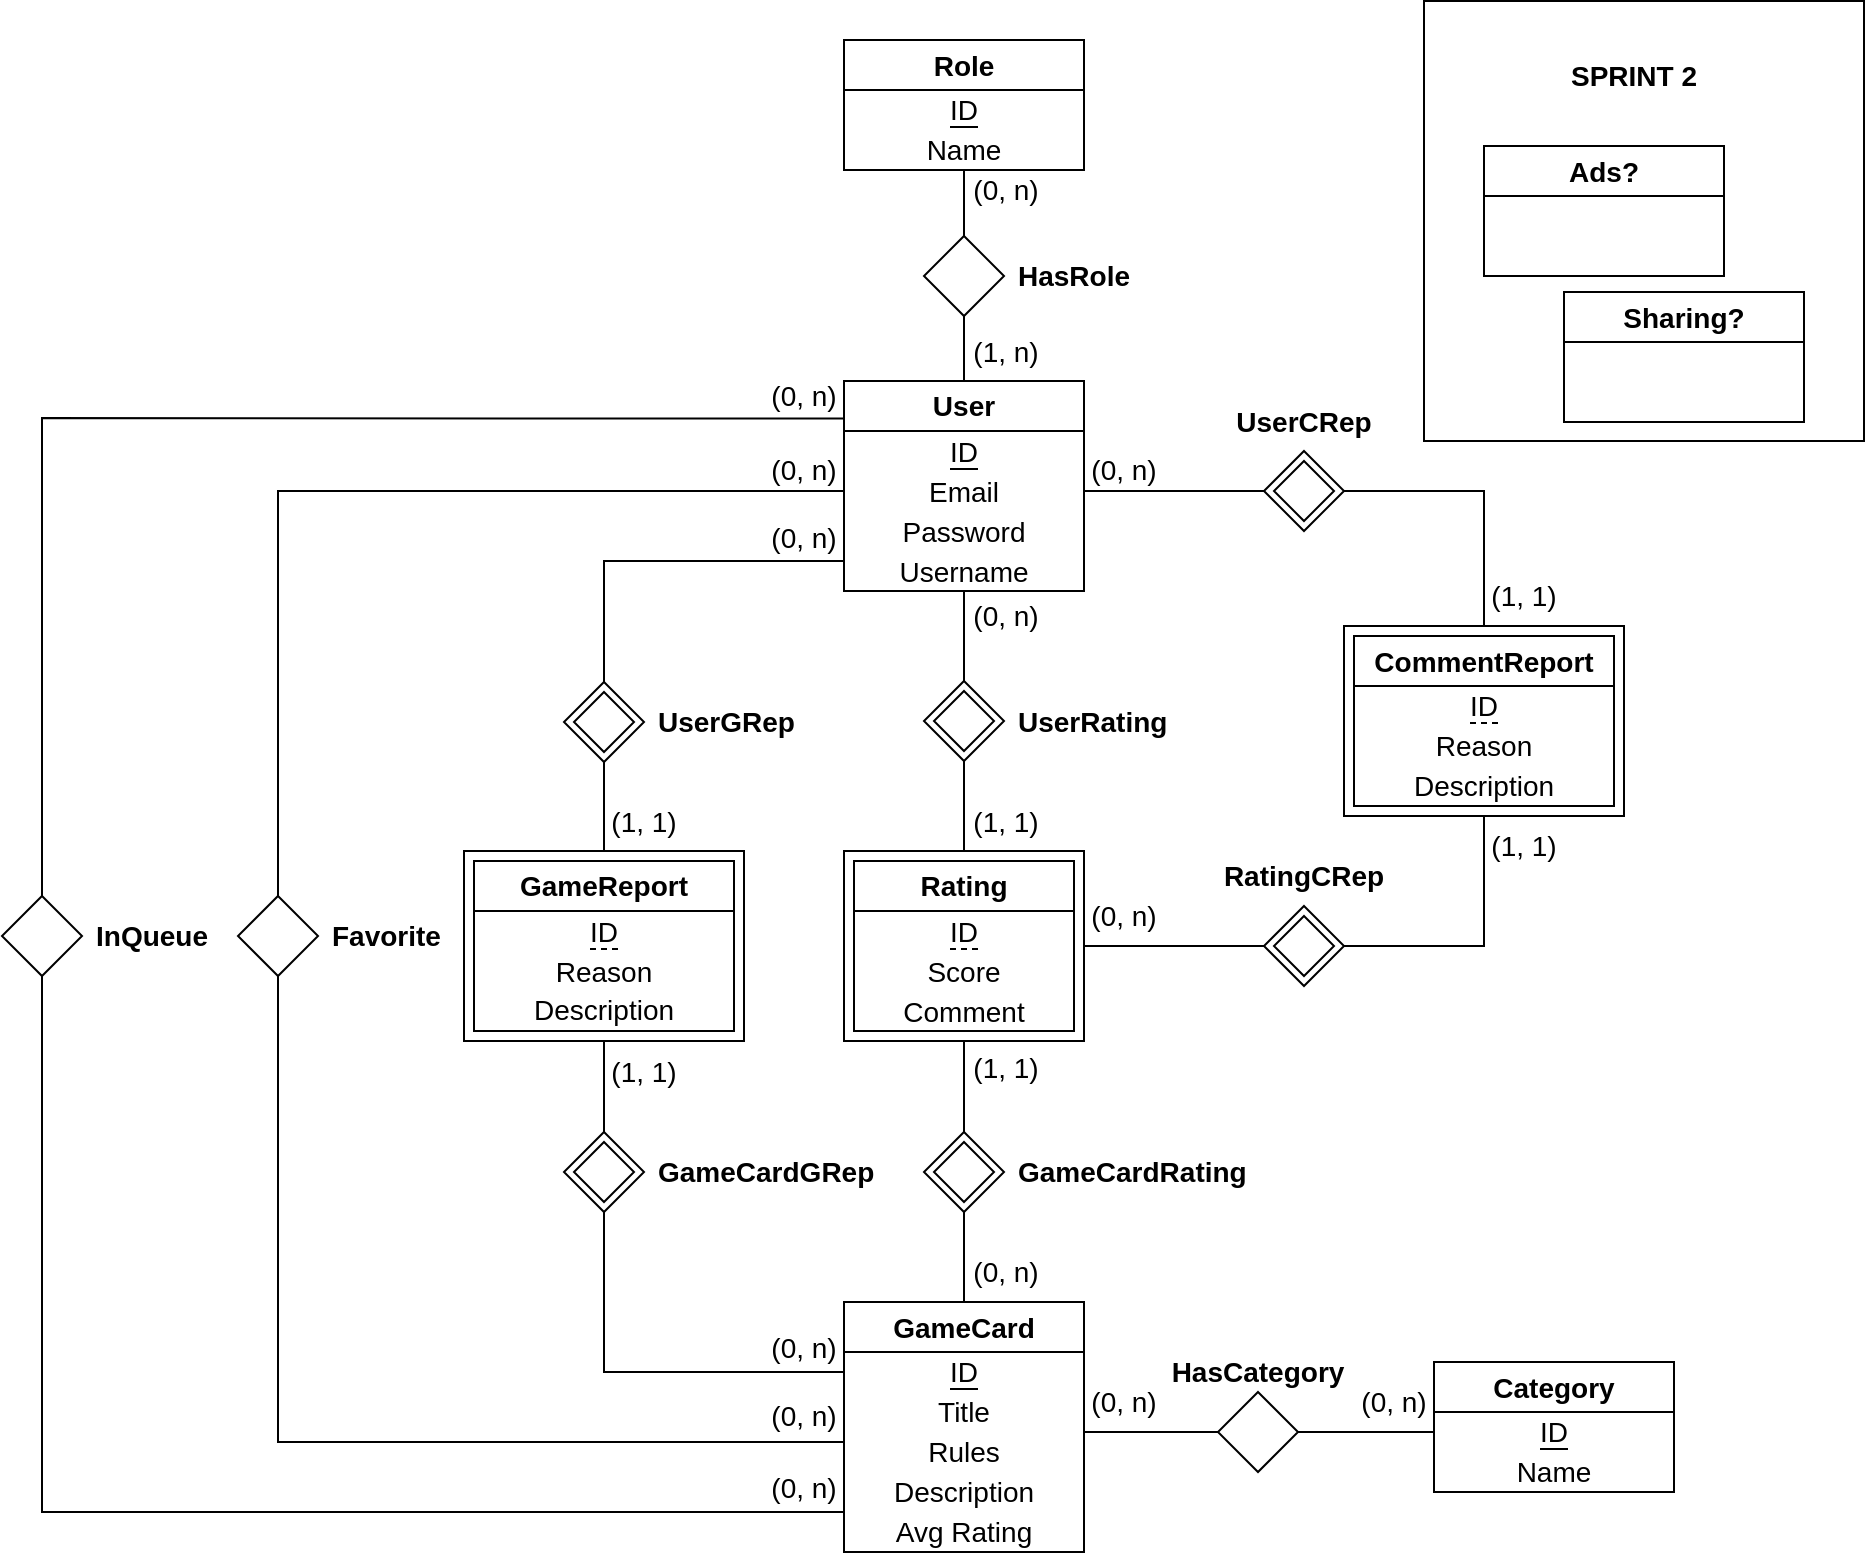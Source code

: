 <mxfile scale="4" border="5">
    <diagram id="swmCsaaPqfmFrRvEQ-Fj" name="Page-1">
        <mxGraphModel dx="1385" dy="2113" grid="1" gridSize="10" guides="1" tooltips="1" connect="1" arrows="1" fold="1" page="1" pageScale="1" pageWidth="1654" pageHeight="1169" background="#ffffff" math="0" shadow="0">
            <root>
                <mxCell id="0"/>
                <mxCell id="1" parent="0"/>
                <mxCell id="280" value="" style="whiteSpace=wrap;html=1;aspect=fixed;" vertex="1" parent="1">
                    <mxGeometry x="880" y="60.5" width="220" height="220" as="geometry"/>
                </mxCell>
                <mxCell id="2" value="" style="rounded=0;whiteSpace=wrap;html=1;fontSize=14;strokeColor=default;strokeWidth=1;" parent="1" vertex="1">
                    <mxGeometry x="590" y="250.5" width="120" height="105" as="geometry"/>
                </mxCell>
                <mxCell id="3" value="&lt;span style=&quot;font-size: 14px;&quot;&gt;&lt;b&gt;User&lt;/b&gt;&lt;/span&gt;" style="text;strokeColor=none;align=center;fillColor=none;html=1;verticalAlign=middle;whiteSpace=wrap;rounded=0;strokeWidth=1;" parent="1" vertex="1">
                    <mxGeometry x="590" y="250.5" width="120" height="25" as="geometry"/>
                </mxCell>
                <mxCell id="4" style="edgeStyle=none;html=1;exitX=0;exitY=0;exitDx=0;exitDy=0;entryX=1;entryY=0;entryDx=0;entryDy=0;endArrow=none;endFill=0;" parent="1" edge="1">
                    <mxGeometry relative="1" as="geometry">
                        <mxPoint x="590" y="275.5" as="sourcePoint"/>
                        <mxPoint x="710" y="275.5" as="targetPoint"/>
                    </mxGeometry>
                </mxCell>
                <mxCell id="5" value="&lt;font style=&quot;font-size: 14px;&quot;&gt;Email&lt;/font&gt;" style="text;strokeColor=none;align=center;fillColor=none;html=1;verticalAlign=middle;whiteSpace=wrap;rounded=0;strokeWidth=1;fontStyle=0" parent="1" vertex="1">
                    <mxGeometry x="590" y="295.5" width="120" height="20" as="geometry"/>
                </mxCell>
                <mxCell id="6" value="&lt;font style=&quot;font-size: 14px;&quot;&gt;Password&lt;/font&gt;" style="text;strokeColor=none;align=center;fillColor=none;html=1;verticalAlign=middle;whiteSpace=wrap;rounded=0;strokeWidth=1;fontStyle=0" parent="1" vertex="1">
                    <mxGeometry x="590" y="315.5" width="120" height="20" as="geometry"/>
                </mxCell>
                <mxCell id="82" style="edgeStyle=none;html=1;exitX=0.5;exitY=1;exitDx=0;exitDy=0;entryX=0.5;entryY=0;entryDx=0;entryDy=0;endArrow=none;endFill=0;" parent="1" source="7" target="133" edge="1">
                    <mxGeometry relative="1" as="geometry">
                        <mxPoint x="650" y="400.5" as="targetPoint"/>
                    </mxGeometry>
                </mxCell>
                <mxCell id="7" value="&lt;font style=&quot;font-size: 14px;&quot;&gt;Username&lt;br&gt;&lt;/font&gt;" style="text;strokeColor=none;align=center;fillColor=none;html=1;verticalAlign=middle;whiteSpace=wrap;rounded=0;strokeWidth=1;fontStyle=0" parent="1" vertex="1">
                    <mxGeometry x="590" y="335.5" width="120" height="20" as="geometry"/>
                </mxCell>
                <mxCell id="8" value="&lt;span style=&quot;border-bottom: 1px solid black&quot;&gt;&lt;font style=&quot;font-size: 14px;&quot;&gt;ID&lt;/font&gt;&lt;/span&gt;" style="text;strokeColor=none;align=center;fillColor=none;html=1;verticalAlign=middle;whiteSpace=wrap;rounded=0;strokeWidth=1;labelPosition=center;verticalLabelPosition=middle;" parent="1" vertex="1">
                    <mxGeometry x="590" y="275.5" width="120" height="20" as="geometry"/>
                </mxCell>
                <mxCell id="112" style="edgeStyle=none;html=1;exitX=0;exitY=0.5;exitDx=0;exitDy=0;entryX=1;entryY=0.5;entryDx=0;entryDy=0;endArrow=none;endFill=0;" edge="1" parent="1" source="185" target="5">
                    <mxGeometry relative="1" as="geometry">
                        <mxPoint x="775" y="315.5" as="sourcePoint"/>
                    </mxGeometry>
                </mxCell>
                <mxCell id="41" value="" style="rounded=0;whiteSpace=wrap;html=1;fontSize=14;strokeColor=default;strokeWidth=1;" parent="1" vertex="1">
                    <mxGeometry x="590" y="711" width="120" height="125" as="geometry"/>
                </mxCell>
                <mxCell id="42" value="&lt;b&gt;&lt;font style=&quot;font-size: 14px;&quot;&gt;GameCard&lt;/font&gt;&lt;/b&gt;" style="text;strokeColor=none;align=center;fillColor=none;html=1;verticalAlign=middle;whiteSpace=wrap;rounded=0;strokeWidth=1;" parent="1" vertex="1">
                    <mxGeometry x="590" y="711" width="120" height="25" as="geometry"/>
                </mxCell>
                <mxCell id="43" style="edgeStyle=none;html=1;exitX=0;exitY=0;exitDx=0;exitDy=0;entryX=1;entryY=0;entryDx=0;entryDy=0;endArrow=none;endFill=0;" parent="1" edge="1">
                    <mxGeometry relative="1" as="geometry">
                        <mxPoint x="590" y="736" as="sourcePoint"/>
                        <mxPoint x="710" y="736" as="targetPoint"/>
                    </mxGeometry>
                </mxCell>
                <mxCell id="44" value="&lt;font style=&quot;font-size: 14px;&quot;&gt;Title&lt;/font&gt;" style="text;strokeColor=none;align=center;fillColor=none;html=1;verticalAlign=middle;whiteSpace=wrap;rounded=0;strokeWidth=1;fontStyle=0" parent="1" vertex="1">
                    <mxGeometry x="590" y="756" width="120" height="20" as="geometry"/>
                </mxCell>
                <mxCell id="45" value="&lt;font style=&quot;font-size: 14px;&quot;&gt;Rules&lt;/font&gt;" style="text;strokeColor=none;align=center;fillColor=none;html=1;verticalAlign=middle;whiteSpace=wrap;rounded=0;strokeWidth=1;fontStyle=0" parent="1" vertex="1">
                    <mxGeometry x="590" y="776" width="120" height="20" as="geometry"/>
                </mxCell>
                <mxCell id="46" value="&lt;font style=&quot;font-size: 14px;&quot;&gt;Description&lt;/font&gt;" style="text;strokeColor=none;align=center;fillColor=none;html=1;verticalAlign=middle;whiteSpace=wrap;rounded=0;strokeWidth=1;fontStyle=0" parent="1" vertex="1">
                    <mxGeometry x="590" y="796" width="120" height="20" as="geometry"/>
                </mxCell>
                <mxCell id="47" value="&lt;font style=&quot;font-size: 14px;&quot;&gt;Avg Rating&lt;/font&gt;" style="text;strokeColor=none;align=center;fillColor=none;html=1;verticalAlign=middle;whiteSpace=wrap;rounded=0;strokeWidth=1;fontStyle=0" parent="1" vertex="1">
                    <mxGeometry x="590" y="816" width="120" height="20" as="geometry"/>
                </mxCell>
                <mxCell id="48" value="&lt;span style=&quot;border-bottom: 1px solid black&quot;&gt;&lt;font style=&quot;font-size: 14px;&quot;&gt;ID&lt;/font&gt;&lt;/span&gt;" style="text;strokeColor=none;align=center;fillColor=none;html=1;verticalAlign=middle;whiteSpace=wrap;rounded=0;strokeWidth=1;labelPosition=center;verticalLabelPosition=middle;" parent="1" vertex="1">
                    <mxGeometry x="590" y="736" width="120" height="20" as="geometry"/>
                </mxCell>
                <mxCell id="83" style="edgeStyle=none;html=1;exitX=0.5;exitY=1;exitDx=0;exitDy=0;endArrow=none;endFill=0;entryX=0.5;entryY=0;entryDx=0;entryDy=0;" parent="1" source="133" target="161" edge="1">
                    <mxGeometry relative="1" as="geometry">
                        <mxPoint x="650" y="440.5" as="sourcePoint"/>
                        <mxPoint x="650.0" y="485.5" as="targetPoint"/>
                    </mxGeometry>
                </mxCell>
                <mxCell id="77" value="&lt;b&gt;UserRating&lt;/b&gt;" style="text;strokeColor=none;align=left;fillColor=none;html=1;verticalAlign=middle;whiteSpace=wrap;rounded=0;fontSize=14;" parent="1" vertex="1">
                    <mxGeometry x="675" y="410.5" width="60" height="20" as="geometry"/>
                </mxCell>
                <mxCell id="84" value="(0, n)" style="text;strokeColor=none;align=center;fillColor=none;html=1;verticalAlign=middle;whiteSpace=wrap;rounded=0;fontSize=14;" parent="1" vertex="1">
                    <mxGeometry x="650.5" y="681" width="40" height="30" as="geometry"/>
                </mxCell>
                <mxCell id="85" value="(0, n)" style="text;strokeColor=none;align=center;fillColor=none;html=1;verticalAlign=middle;whiteSpace=wrap;rounded=0;fontSize=14;" parent="1" vertex="1">
                    <mxGeometry x="650.5" y="355.5" width="40" height="25" as="geometry"/>
                </mxCell>
                <mxCell id="101" value="" style="rounded=0;whiteSpace=wrap;html=1;fontSize=14;strokeColor=default;strokeWidth=1;" vertex="1" parent="1">
                    <mxGeometry x="885" y="741" width="120" height="65" as="geometry"/>
                </mxCell>
                <mxCell id="102" value="&lt;b&gt;&lt;font style=&quot;font-size: 14px;&quot;&gt;Category&lt;/font&gt;&lt;/b&gt;" style="text;strokeColor=none;align=center;fillColor=none;html=1;verticalAlign=middle;whiteSpace=wrap;rounded=0;strokeWidth=1;" vertex="1" parent="1">
                    <mxGeometry x="885" y="741" width="120" height="25" as="geometry"/>
                </mxCell>
                <mxCell id="103" style="edgeStyle=none;html=1;exitX=0;exitY=0;exitDx=0;exitDy=0;entryX=1;entryY=0;entryDx=0;entryDy=0;endArrow=none;endFill=0;" edge="1" parent="1">
                    <mxGeometry relative="1" as="geometry">
                        <mxPoint x="885" y="766" as="sourcePoint"/>
                        <mxPoint x="1005.0" y="766" as="targetPoint"/>
                    </mxGeometry>
                </mxCell>
                <mxCell id="104" value="&lt;font style=&quot;font-size: 14px;&quot;&gt;Name&lt;/font&gt;" style="text;strokeColor=none;align=center;fillColor=none;html=1;verticalAlign=middle;whiteSpace=wrap;rounded=0;strokeWidth=1;fontStyle=0" vertex="1" parent="1">
                    <mxGeometry x="885" y="786" width="120" height="20" as="geometry"/>
                </mxCell>
                <mxCell id="105" value="&lt;span style=&quot;border-bottom: 1px solid black&quot;&gt;&lt;font style=&quot;font-size: 14px;&quot;&gt;ID&lt;/font&gt;&lt;/span&gt;" style="text;strokeColor=none;align=center;fillColor=none;html=1;verticalAlign=middle;whiteSpace=wrap;rounded=0;strokeWidth=1;labelPosition=center;verticalLabelPosition=middle;" vertex="1" parent="1">
                    <mxGeometry x="885" y="766" width="120" height="20" as="geometry"/>
                </mxCell>
                <mxCell id="111" value="(0, n)" style="text;strokeColor=none;align=center;fillColor=none;html=1;verticalAlign=middle;whiteSpace=wrap;rounded=0;fontSize=14;" vertex="1" parent="1">
                    <mxGeometry x="710" y="280" width="40" height="30" as="geometry"/>
                </mxCell>
                <mxCell id="132" value="(1, 1)" style="text;strokeColor=none;align=center;fillColor=none;html=1;verticalAlign=middle;whiteSpace=wrap;rounded=0;fontSize=14;" vertex="1" parent="1">
                    <mxGeometry x="650.5" y="455.5" width="40" height="30" as="geometry"/>
                </mxCell>
                <mxCell id="133" value="" style="rhombus;whiteSpace=wrap;html=1;fontSize=14;strokeColor=default;" vertex="1" parent="1">
                    <mxGeometry x="630.0" y="400.5" width="40" height="40" as="geometry"/>
                </mxCell>
                <mxCell id="135" value="" style="rhombus;whiteSpace=wrap;html=1;fontSize=14;strokeColor=default;" vertex="1" parent="1">
                    <mxGeometry x="635" y="405.5" width="30" height="30" as="geometry"/>
                </mxCell>
                <mxCell id="136" style="edgeStyle=none;html=1;exitX=0.5;exitY=1;exitDx=0;exitDy=0;entryX=0.5;entryY=0;entryDx=0;entryDy=0;endArrow=none;endFill=0;" edge="1" parent="1" target="141" source="161">
                    <mxGeometry relative="1" as="geometry">
                        <mxPoint x="650.0" y="581" as="sourcePoint"/>
                        <mxPoint x="650" y="626" as="targetPoint"/>
                    </mxGeometry>
                </mxCell>
                <mxCell id="137" style="edgeStyle=none;html=1;exitX=0.5;exitY=1;exitDx=0;exitDy=0;endArrow=none;endFill=0;entryX=0.5;entryY=0;entryDx=0;entryDy=0;" edge="1" parent="1" source="141" target="42">
                    <mxGeometry relative="1" as="geometry">
                        <mxPoint x="650" y="666" as="sourcePoint"/>
                        <mxPoint x="650" y="711" as="targetPoint"/>
                    </mxGeometry>
                </mxCell>
                <mxCell id="138" value="&lt;b&gt;GameCardRating&lt;/b&gt;" style="text;strokeColor=none;align=left;fillColor=none;html=1;verticalAlign=middle;whiteSpace=wrap;rounded=0;fontSize=14;" vertex="1" parent="1">
                    <mxGeometry x="675" y="636" width="60" height="20" as="geometry"/>
                </mxCell>
                <mxCell id="139" value="(1, 1)" style="text;strokeColor=none;align=center;fillColor=none;html=1;verticalAlign=middle;whiteSpace=wrap;rounded=0;fontSize=14;" vertex="1" parent="1">
                    <mxGeometry x="650.5" y="581" width="40" height="25" as="geometry"/>
                </mxCell>
                <mxCell id="141" value="" style="rhombus;whiteSpace=wrap;html=1;fontSize=14;strokeColor=default;" vertex="1" parent="1">
                    <mxGeometry x="630.0" y="626" width="40" height="40" as="geometry"/>
                </mxCell>
                <mxCell id="142" value="" style="rhombus;whiteSpace=wrap;html=1;fontSize=14;strokeColor=default;" vertex="1" parent="1">
                    <mxGeometry x="635" y="631" width="30" height="30" as="geometry"/>
                </mxCell>
                <mxCell id="143" style="edgeStyle=none;html=1;exitX=0.5;exitY=1;exitDx=0;exitDy=0;entryX=0.5;entryY=0;entryDx=0;entryDy=0;endArrow=none;endFill=0;" edge="1" parent="1" target="144" source="152">
                    <mxGeometry relative="1" as="geometry">
                        <mxPoint x="650" y="143" as="sourcePoint"/>
                        <mxPoint x="650.0" y="163" as="targetPoint"/>
                    </mxGeometry>
                </mxCell>
                <mxCell id="144" value="" style="rhombus;whiteSpace=wrap;html=1;fontSize=14;strokeColor=default;" vertex="1" parent="1">
                    <mxGeometry x="630.0" y="178" width="40" height="40" as="geometry"/>
                </mxCell>
                <mxCell id="145" value="&lt;b&gt;HasRole&lt;/b&gt;" style="text;strokeColor=none;align=left;fillColor=none;html=1;verticalAlign=middle;whiteSpace=wrap;rounded=0;fontSize=14;" vertex="1" parent="1">
                    <mxGeometry x="675" y="188" width="60" height="20" as="geometry"/>
                </mxCell>
                <mxCell id="146" style="edgeStyle=none;html=1;exitX=0.5;exitY=1;exitDx=0;exitDy=0;entryX=0.5;entryY=0;entryDx=0;entryDy=0;endArrow=none;endFill=0;" edge="1" parent="1" source="144" target="3">
                    <mxGeometry relative="1" as="geometry">
                        <mxPoint x="650.5" y="238" as="sourcePoint"/>
                        <mxPoint x="650" y="248" as="targetPoint"/>
                    </mxGeometry>
                </mxCell>
                <mxCell id="147" value="(0, n)" style="text;strokeColor=none;align=center;fillColor=none;html=1;verticalAlign=middle;whiteSpace=wrap;rounded=0;fontSize=14;" vertex="1" parent="1">
                    <mxGeometry x="651" y="145" width="40" height="20" as="geometry"/>
                </mxCell>
                <mxCell id="148" value="(1, n)" style="text;strokeColor=none;align=center;fillColor=none;html=1;verticalAlign=middle;whiteSpace=wrap;rounded=0;fontSize=14;" vertex="1" parent="1">
                    <mxGeometry x="651" y="226" width="40" height="20" as="geometry"/>
                </mxCell>
                <mxCell id="149" value="" style="rounded=0;whiteSpace=wrap;html=1;fontSize=14;strokeColor=default;strokeWidth=1;" vertex="1" parent="1">
                    <mxGeometry x="590" y="80" width="120" height="65" as="geometry"/>
                </mxCell>
                <mxCell id="150" value="&lt;b&gt;&lt;font style=&quot;font-size: 14px;&quot;&gt;Role&lt;/font&gt;&lt;/b&gt;" style="text;strokeColor=none;align=center;fillColor=none;html=1;verticalAlign=middle;whiteSpace=wrap;rounded=0;strokeWidth=1;" vertex="1" parent="1">
                    <mxGeometry x="590" y="80" width="120" height="25" as="geometry"/>
                </mxCell>
                <mxCell id="151" style="edgeStyle=none;html=1;exitX=0;exitY=0;exitDx=0;exitDy=0;entryX=1;entryY=0;entryDx=0;entryDy=0;endArrow=none;endFill=0;" edge="1" parent="1">
                    <mxGeometry relative="1" as="geometry">
                        <mxPoint x="590" y="105" as="sourcePoint"/>
                        <mxPoint x="710.0" y="105" as="targetPoint"/>
                    </mxGeometry>
                </mxCell>
                <mxCell id="152" value="&lt;font style=&quot;font-size: 14px;&quot;&gt;Name&lt;/font&gt;" style="text;strokeColor=none;align=center;fillColor=none;html=1;verticalAlign=middle;whiteSpace=wrap;rounded=0;strokeWidth=1;fontStyle=0" vertex="1" parent="1">
                    <mxGeometry x="590" y="125" width="120" height="20" as="geometry"/>
                </mxCell>
                <mxCell id="153" value="&lt;span style=&quot;border-bottom: 1px solid black&quot;&gt;&lt;font style=&quot;font-size: 14px;&quot;&gt;ID&lt;/font&gt;&lt;/span&gt;" style="text;strokeColor=none;align=center;fillColor=none;html=1;verticalAlign=middle;whiteSpace=wrap;rounded=0;strokeWidth=1;labelPosition=center;verticalLabelPosition=middle;" vertex="1" parent="1">
                    <mxGeometry x="590" y="105" width="120" height="20" as="geometry"/>
                </mxCell>
                <mxCell id="154" value="" style="rounded=0;whiteSpace=wrap;html=1;fontSize=14;strokeColor=default;strokeWidth=1;" vertex="1" parent="1">
                    <mxGeometry x="840" y="373" width="140" height="95" as="geometry"/>
                </mxCell>
                <mxCell id="155" value="" style="rounded=0;whiteSpace=wrap;html=1;fontSize=14;strokeColor=default;strokeWidth=1;" vertex="1" parent="1">
                    <mxGeometry x="845" y="378" width="130" height="85" as="geometry"/>
                </mxCell>
                <mxCell id="156" value="&lt;b&gt;&lt;font style=&quot;font-size: 14px;&quot;&gt;CommentReport&lt;/font&gt;&lt;/b&gt;" style="text;strokeColor=none;align=center;fillColor=none;html=1;verticalAlign=middle;whiteSpace=wrap;rounded=0;strokeWidth=1;" vertex="1" parent="1">
                    <mxGeometry x="845" y="378" width="130" height="25" as="geometry"/>
                </mxCell>
                <mxCell id="157" value="&lt;span style=&quot;border-color: var(--border-color); font-size: 14px;&quot;&gt;Reason&lt;/span&gt;" style="text;strokeColor=none;align=center;fillColor=none;html=1;verticalAlign=middle;whiteSpace=wrap;rounded=0;strokeWidth=1;" vertex="1" parent="1">
                    <mxGeometry x="845" y="423" width="130" height="20" as="geometry"/>
                </mxCell>
                <mxCell id="159" style="edgeStyle=none;html=1;exitX=0;exitY=0;exitDx=0;exitDy=0;entryX=1;entryY=1;entryDx=0;entryDy=0;endArrow=none;endFill=0;" edge="1" parent="1" target="156">
                    <mxGeometry relative="1" as="geometry">
                        <mxPoint x="845" y="403" as="sourcePoint"/>
                        <mxPoint x="955" y="403" as="targetPoint"/>
                    </mxGeometry>
                </mxCell>
                <mxCell id="160" value="&lt;span style=&quot;border-bottom: 1px dashed black&quot;&gt;&lt;font style=&quot;font-size: 14px;&quot;&gt;ID&lt;/font&gt;&lt;/span&gt;" style="text;strokeColor=none;align=center;fillColor=none;html=1;verticalAlign=middle;whiteSpace=wrap;rounded=0;strokeWidth=1;" vertex="1" parent="1">
                    <mxGeometry x="845" y="403" width="130" height="20" as="geometry"/>
                </mxCell>
                <mxCell id="161" value="" style="rounded=0;whiteSpace=wrap;html=1;fontSize=14;strokeColor=default;strokeWidth=1;" vertex="1" parent="1">
                    <mxGeometry x="590" y="485.5" width="120" height="95" as="geometry"/>
                </mxCell>
                <mxCell id="162" value="" style="rounded=0;whiteSpace=wrap;html=1;fontSize=14;strokeColor=default;strokeWidth=1;" vertex="1" parent="1">
                    <mxGeometry x="595" y="490.5" width="110" height="85" as="geometry"/>
                </mxCell>
                <mxCell id="163" value="&lt;b&gt;&lt;font style=&quot;font-size: 14px;&quot;&gt;Rating&lt;/font&gt;&lt;/b&gt;" style="text;strokeColor=none;align=center;fillColor=none;html=1;verticalAlign=middle;whiteSpace=wrap;rounded=0;strokeWidth=1;" vertex="1" parent="1">
                    <mxGeometry x="595" y="490.5" width="110" height="25" as="geometry"/>
                </mxCell>
                <mxCell id="164" value="&lt;span style=&quot;border-color: var(--border-color); font-size: 14px;&quot;&gt;Score&lt;/span&gt;" style="text;strokeColor=none;align=center;fillColor=none;html=1;verticalAlign=middle;whiteSpace=wrap;rounded=0;strokeWidth=1;" vertex="1" parent="1">
                    <mxGeometry x="595" y="535.5" width="110" height="20" as="geometry"/>
                </mxCell>
                <mxCell id="165" value="&lt;span style=&quot;border-color: var(--border-color); font-size: 14px;&quot;&gt;Comment&lt;/span&gt;" style="text;strokeColor=none;align=center;fillColor=none;html=1;verticalAlign=middle;whiteSpace=wrap;rounded=0;strokeWidth=1;" vertex="1" parent="1">
                    <mxGeometry x="595" y="555.5" width="110" height="20" as="geometry"/>
                </mxCell>
                <mxCell id="166" style="edgeStyle=none;html=1;exitX=0;exitY=0;exitDx=0;exitDy=0;entryX=1;entryY=0;entryDx=0;entryDy=0;endArrow=none;endFill=0;" edge="1" parent="1">
                    <mxGeometry relative="1" as="geometry">
                        <mxPoint x="595" y="515.5" as="sourcePoint"/>
                        <mxPoint x="705" y="515.5" as="targetPoint"/>
                    </mxGeometry>
                </mxCell>
                <mxCell id="167" value="&lt;span style=&quot;border-bottom: 1px dashed black&quot;&gt;&lt;font style=&quot;font-size: 14px;&quot;&gt;ID&lt;/font&gt;&lt;/span&gt;" style="text;strokeColor=none;align=center;fillColor=none;html=1;verticalAlign=middle;whiteSpace=wrap;rounded=0;strokeWidth=1;" vertex="1" parent="1">
                    <mxGeometry x="595" y="515.5" width="110" height="20" as="geometry"/>
                </mxCell>
                <mxCell id="168" value="&lt;span style=&quot;font-size: 14px;&quot;&gt;Description&lt;/span&gt;" style="text;strokeColor=none;align=center;fillColor=none;html=1;verticalAlign=middle;whiteSpace=wrap;rounded=0;strokeWidth=1;" vertex="1" parent="1">
                    <mxGeometry x="845" y="442.5" width="130" height="20" as="geometry"/>
                </mxCell>
                <mxCell id="169" value="" style="rounded=0;whiteSpace=wrap;html=1;fontSize=14;strokeColor=default;strokeWidth=1;" vertex="1" parent="1">
                    <mxGeometry x="400" y="485.5" width="140" height="95" as="geometry"/>
                </mxCell>
                <mxCell id="170" value="" style="rounded=0;whiteSpace=wrap;html=1;fontSize=14;strokeColor=default;strokeWidth=1;" vertex="1" parent="1">
                    <mxGeometry x="405" y="490.5" width="130" height="85" as="geometry"/>
                </mxCell>
                <mxCell id="171" value="&lt;b&gt;&lt;font style=&quot;font-size: 14px;&quot;&gt;GameReport&lt;/font&gt;&lt;/b&gt;" style="text;strokeColor=none;align=center;fillColor=none;html=1;verticalAlign=middle;whiteSpace=wrap;rounded=0;strokeWidth=1;" vertex="1" parent="1">
                    <mxGeometry x="405" y="490.5" width="130" height="25" as="geometry"/>
                </mxCell>
                <mxCell id="172" value="&lt;span style=&quot;border-color: var(--border-color); font-size: 14px;&quot;&gt;Reason&lt;/span&gt;" style="text;strokeColor=none;align=center;fillColor=none;html=1;verticalAlign=middle;whiteSpace=wrap;rounded=0;strokeWidth=1;" vertex="1" parent="1">
                    <mxGeometry x="405" y="535.5" width="130" height="20" as="geometry"/>
                </mxCell>
                <mxCell id="173" style="edgeStyle=none;html=1;exitX=0;exitY=0;exitDx=0;exitDy=0;entryX=1;entryY=1;entryDx=0;entryDy=0;endArrow=none;endFill=0;" edge="1" parent="1" target="171">
                    <mxGeometry relative="1" as="geometry">
                        <mxPoint x="405" y="515.5" as="sourcePoint"/>
                        <mxPoint x="515" y="515.5" as="targetPoint"/>
                    </mxGeometry>
                </mxCell>
                <mxCell id="174" value="&lt;span style=&quot;border-bottom: 1px dashed black&quot;&gt;&lt;font style=&quot;font-size: 14px;&quot;&gt;ID&lt;/font&gt;&lt;/span&gt;" style="text;strokeColor=none;align=center;fillColor=none;html=1;verticalAlign=middle;whiteSpace=wrap;rounded=0;strokeWidth=1;" vertex="1" parent="1">
                    <mxGeometry x="405" y="515.5" width="130" height="20" as="geometry"/>
                </mxCell>
                <mxCell id="175" value="&lt;span style=&quot;font-size: 14px;&quot;&gt;Description&lt;/span&gt;" style="text;strokeColor=none;align=center;fillColor=none;html=1;verticalAlign=middle;whiteSpace=wrap;rounded=0;strokeWidth=1;" vertex="1" parent="1">
                    <mxGeometry x="405" y="555" width="130" height="20" as="geometry"/>
                </mxCell>
                <mxCell id="176" value="(0, n)" style="text;strokeColor=none;align=center;fillColor=none;html=1;verticalAlign=middle;whiteSpace=wrap;rounded=0;fontSize=14;" vertex="1" parent="1">
                    <mxGeometry x="710" y="502.5" width="40" height="30" as="geometry"/>
                </mxCell>
                <mxCell id="178" value="&lt;b&gt;UserCRep&lt;/b&gt;" style="text;strokeColor=none;align=center;fillColor=none;html=1;verticalAlign=middle;whiteSpace=wrap;rounded=0;fontSize=14;" vertex="1" parent="1">
                    <mxGeometry x="790" y="260.5" width="60" height="20" as="geometry"/>
                </mxCell>
                <mxCell id="181" style="edgeStyle=none;html=1;exitX=0;exitY=0.5;exitDx=0;exitDy=0;entryX=1;entryY=0.5;entryDx=0;entryDy=0;endArrow=none;endFill=0;" edge="1" parent="1" source="188" target="161">
                    <mxGeometry relative="1" as="geometry">
                        <mxPoint x="795" y="536" as="sourcePoint"/>
                    </mxGeometry>
                </mxCell>
                <mxCell id="185" value="" style="rhombus;whiteSpace=wrap;html=1;fontSize=14;strokeColor=default;" vertex="1" parent="1">
                    <mxGeometry x="800" y="285.5" width="40" height="40" as="geometry"/>
                </mxCell>
                <mxCell id="186" value="" style="rhombus;whiteSpace=wrap;html=1;fontSize=14;strokeColor=default;" vertex="1" parent="1">
                    <mxGeometry x="805" y="290.5" width="30" height="30" as="geometry"/>
                </mxCell>
                <mxCell id="187" value="&lt;b&gt;RatingCRep&lt;/b&gt;" style="text;strokeColor=none;align=center;fillColor=none;html=1;verticalAlign=middle;whiteSpace=wrap;rounded=0;fontSize=14;" vertex="1" parent="1">
                    <mxGeometry x="790" y="488" width="60" height="20" as="geometry"/>
                </mxCell>
                <mxCell id="188" value="" style="rhombus;whiteSpace=wrap;html=1;fontSize=14;strokeColor=default;" vertex="1" parent="1">
                    <mxGeometry x="800" y="513" width="40" height="40" as="geometry"/>
                </mxCell>
                <mxCell id="189" value="" style="rhombus;whiteSpace=wrap;html=1;fontSize=14;strokeColor=default;" vertex="1" parent="1">
                    <mxGeometry x="805" y="518" width="30" height="30" as="geometry"/>
                </mxCell>
                <mxCell id="190" value="" style="edgeStyle=segmentEdgeStyle;endArrow=none;html=1;curved=0;rounded=0;endSize=8;startSize=8;endFill=0;entryX=0.5;entryY=1;entryDx=0;entryDy=0;exitX=1;exitY=0.5;exitDx=0;exitDy=0;" edge="1" parent="1" source="188" target="154">
                    <mxGeometry width="50" height="50" relative="1" as="geometry">
                        <mxPoint x="890" y="550" as="sourcePoint"/>
                        <mxPoint x="930.0" y="510" as="targetPoint"/>
                        <Array as="points">
                            <mxPoint x="910" y="533"/>
                        </Array>
                    </mxGeometry>
                </mxCell>
                <mxCell id="192" value="(1, 1)" style="text;strokeColor=none;align=center;fillColor=none;html=1;verticalAlign=middle;whiteSpace=wrap;rounded=0;fontSize=14;" vertex="1" parent="1">
                    <mxGeometry x="910" y="343" width="40" height="30" as="geometry"/>
                </mxCell>
                <mxCell id="193" value="(1, 1)" style="text;strokeColor=none;align=center;fillColor=none;html=1;verticalAlign=middle;whiteSpace=wrap;rounded=0;fontSize=14;" vertex="1" parent="1">
                    <mxGeometry x="910" y="468" width="40" height="30" as="geometry"/>
                </mxCell>
                <mxCell id="196" style="edgeStyle=none;html=1;exitX=0;exitY=0.5;exitDx=0;exitDy=0;entryX=1;entryY=0;entryDx=0;entryDy=0;endArrow=none;endFill=0;" edge="1" parent="1" source="194" target="45">
                    <mxGeometry relative="1" as="geometry"/>
                </mxCell>
                <mxCell id="197" style="edgeStyle=none;html=1;exitX=1;exitY=0.5;exitDx=0;exitDy=0;entryX=0;entryY=0.5;entryDx=0;entryDy=0;endArrow=none;endFill=0;" edge="1" parent="1" source="194" target="105">
                    <mxGeometry relative="1" as="geometry"/>
                </mxCell>
                <mxCell id="194" value="" style="rhombus;whiteSpace=wrap;html=1;fontSize=14;strokeColor=default;" vertex="1" parent="1">
                    <mxGeometry x="777.0" y="756" width="40" height="40" as="geometry"/>
                </mxCell>
                <mxCell id="195" value="&lt;b&gt;HasCategory&lt;/b&gt;" style="text;strokeColor=none;align=center;fillColor=none;html=1;verticalAlign=middle;whiteSpace=wrap;rounded=0;fontSize=14;" vertex="1" parent="1">
                    <mxGeometry x="767" y="736" width="60" height="20" as="geometry"/>
                </mxCell>
                <mxCell id="198" value="(0, n)" style="text;strokeColor=none;align=center;fillColor=none;html=1;verticalAlign=middle;whiteSpace=wrap;rounded=0;fontSize=14;" vertex="1" parent="1">
                    <mxGeometry x="710" y="746" width="40" height="30" as="geometry"/>
                </mxCell>
                <mxCell id="199" value="(0, n)" style="text;strokeColor=none;align=center;fillColor=none;html=1;verticalAlign=middle;whiteSpace=wrap;rounded=0;fontSize=14;" vertex="1" parent="1">
                    <mxGeometry x="845" y="746" width="40" height="30" as="geometry"/>
                </mxCell>
                <mxCell id="202" value="" style="rhombus;whiteSpace=wrap;html=1;fontSize=14;strokeColor=default;" vertex="1" parent="1">
                    <mxGeometry x="450.0" y="401" width="40" height="40" as="geometry"/>
                </mxCell>
                <mxCell id="203" value="&lt;b style=&quot;border-color: var(--border-color); text-align: center;&quot;&gt;UserGRep&lt;/b&gt;" style="text;strokeColor=none;align=left;fillColor=none;html=1;verticalAlign=middle;whiteSpace=wrap;rounded=0;fontSize=14;" vertex="1" parent="1">
                    <mxGeometry x="495" y="411" width="60" height="20" as="geometry"/>
                </mxCell>
                <mxCell id="204" value="" style="rhombus;whiteSpace=wrap;html=1;fontSize=14;strokeColor=default;" vertex="1" parent="1">
                    <mxGeometry x="455" y="406" width="30" height="30" as="geometry"/>
                </mxCell>
                <mxCell id="205" value="" style="rhombus;whiteSpace=wrap;html=1;fontSize=14;strokeColor=default;" vertex="1" parent="1">
                    <mxGeometry x="450.0" y="626" width="40" height="40" as="geometry"/>
                </mxCell>
                <mxCell id="206" value="&lt;b style=&quot;border-color: var(--border-color); text-align: center;&quot;&gt;GameCardGRep&lt;/b&gt;" style="text;strokeColor=none;align=left;fillColor=none;html=1;verticalAlign=middle;whiteSpace=wrap;rounded=0;fontSize=14;" vertex="1" parent="1">
                    <mxGeometry x="495" y="636" width="60" height="20" as="geometry"/>
                </mxCell>
                <mxCell id="207" value="" style="rhombus;whiteSpace=wrap;html=1;fontSize=14;strokeColor=default;" vertex="1" parent="1">
                    <mxGeometry x="455" y="631" width="30" height="30" as="geometry"/>
                </mxCell>
                <mxCell id="208" value="" style="edgeStyle=none;orthogonalLoop=1;jettySize=auto;html=1;fontSize=14;endArrow=none;endFill=0;fontColor=#000000;strokeColor=#000000;exitX=0.5;exitY=1;exitDx=0;exitDy=0;entryX=0.5;entryY=0;entryDx=0;entryDy=0;" edge="1" parent="1" source="169" target="205">
                    <mxGeometry width="80" relative="1" as="geometry">
                        <mxPoint x="420" y="700" as="sourcePoint"/>
                        <mxPoint x="470" y="725" as="targetPoint"/>
                        <Array as="points"/>
                    </mxGeometry>
                </mxCell>
                <mxCell id="209" value="" style="edgeStyle=none;orthogonalLoop=1;jettySize=auto;html=1;fontSize=14;endArrow=none;endFill=0;fontColor=#000000;strokeColor=#000000;exitX=0.5;exitY=1;exitDx=0;exitDy=0;entryX=0.5;entryY=0;entryDx=0;entryDy=0;" edge="1" parent="1" source="202" target="169">
                    <mxGeometry width="80" relative="1" as="geometry">
                        <mxPoint x="480" y="590.5" as="sourcePoint"/>
                        <mxPoint x="470" y="480" as="targetPoint"/>
                        <Array as="points"/>
                    </mxGeometry>
                </mxCell>
                <mxCell id="210" value="" style="edgeStyle=segmentEdgeStyle;endArrow=none;html=1;curved=0;rounded=0;endSize=8;startSize=8;endFill=0;entryX=0.5;entryY=0;entryDx=0;entryDy=0;exitX=0;exitY=0.25;exitDx=0;exitDy=0;" edge="1" parent="1" source="7" target="202">
                    <mxGeometry width="50" height="50" relative="1" as="geometry">
                        <mxPoint x="540" y="360" as="sourcePoint"/>
                        <mxPoint x="450" y="330" as="targetPoint"/>
                        <Array as="points">
                            <mxPoint x="470" y="340"/>
                        </Array>
                    </mxGeometry>
                </mxCell>
                <mxCell id="211" value="" style="edgeStyle=segmentEdgeStyle;endArrow=none;html=1;curved=0;rounded=0;endSize=8;startSize=8;endFill=0;entryX=0.5;entryY=1;entryDx=0;entryDy=0;exitX=0;exitY=0.5;exitDx=0;exitDy=0;" edge="1" parent="1" source="48" target="205">
                    <mxGeometry width="50" height="50" relative="1" as="geometry">
                        <mxPoint x="520" y="730" as="sourcePoint"/>
                        <mxPoint x="440.0" y="740" as="targetPoint"/>
                        <Array as="points">
                            <mxPoint x="470" y="746"/>
                        </Array>
                    </mxGeometry>
                </mxCell>
                <mxCell id="228" value="(1, 1)" style="text;strokeColor=none;align=center;fillColor=none;html=1;verticalAlign=middle;whiteSpace=wrap;rounded=0;fontSize=14;" vertex="1" parent="1">
                    <mxGeometry x="470" y="455.5" width="40" height="30" as="geometry"/>
                </mxCell>
                <mxCell id="229" value="(1, 1)" style="text;strokeColor=none;align=center;fillColor=none;html=1;verticalAlign=middle;whiteSpace=wrap;rounded=0;fontSize=14;" vertex="1" parent="1">
                    <mxGeometry x="470" y="581" width="40" height="30" as="geometry"/>
                </mxCell>
                <mxCell id="230" value="(0, n)" style="text;strokeColor=none;align=center;fillColor=none;html=1;verticalAlign=middle;whiteSpace=wrap;rounded=0;fontSize=14;" vertex="1" parent="1">
                    <mxGeometry x="550" y="319" width="40" height="20" as="geometry"/>
                </mxCell>
                <mxCell id="235" value="" style="edgeStyle=segmentEdgeStyle;endArrow=none;html=1;curved=0;rounded=0;endSize=8;startSize=8;endFill=0;exitX=1;exitY=0.5;exitDx=0;exitDy=0;entryX=0;entryY=1;entryDx=0;entryDy=0;" edge="1" parent="1" source="185" target="192">
                    <mxGeometry width="50" height="50" relative="1" as="geometry">
                        <mxPoint x="860" y="300" as="sourcePoint"/>
                        <mxPoint x="900" y="339" as="targetPoint"/>
                        <Array as="points">
                            <mxPoint x="910" y="306"/>
                        </Array>
                    </mxGeometry>
                </mxCell>
                <mxCell id="236" value="" style="rounded=0;whiteSpace=wrap;html=1;fontSize=14;strokeColor=default;strokeWidth=1;" vertex="1" parent="1">
                    <mxGeometry x="910" y="133" width="120" height="65" as="geometry"/>
                </mxCell>
                <mxCell id="237" value="&lt;b&gt;&lt;font style=&quot;font-size: 14px;&quot;&gt;Ads?&lt;/font&gt;&lt;/b&gt;" style="text;strokeColor=none;align=center;fillColor=none;html=1;verticalAlign=middle;whiteSpace=wrap;rounded=0;strokeWidth=1;" vertex="1" parent="1">
                    <mxGeometry x="910" y="133" width="120" height="25" as="geometry"/>
                </mxCell>
                <mxCell id="238" style="edgeStyle=none;html=1;exitX=0;exitY=0;exitDx=0;exitDy=0;entryX=1;entryY=0;entryDx=0;entryDy=0;endArrow=none;endFill=0;" edge="1" parent="1">
                    <mxGeometry relative="1" as="geometry">
                        <mxPoint x="910" y="158" as="sourcePoint"/>
                        <mxPoint x="1030.0" y="158" as="targetPoint"/>
                    </mxGeometry>
                </mxCell>
                <mxCell id="243" value="(0, n)" style="text;strokeColor=none;align=center;fillColor=none;html=1;verticalAlign=middle;whiteSpace=wrap;rounded=0;fontSize=14;" vertex="1" parent="1">
                    <mxGeometry x="550" y="722" width="40" height="24" as="geometry"/>
                </mxCell>
                <mxCell id="261" value="" style="rhombus;whiteSpace=wrap;html=1;fontSize=14;strokeColor=default;" vertex="1" parent="1">
                    <mxGeometry x="287.0" y="508" width="40" height="40" as="geometry"/>
                </mxCell>
                <mxCell id="262" value="&lt;b&gt;Favorite&lt;/b&gt;" style="text;strokeColor=none;align=left;fillColor=none;html=1;verticalAlign=middle;whiteSpace=wrap;rounded=0;fontSize=14;" vertex="1" parent="1">
                    <mxGeometry x="332" y="518" width="60" height="20" as="geometry"/>
                </mxCell>
                <mxCell id="265" value="" style="rhombus;whiteSpace=wrap;html=1;fontSize=14;strokeColor=default;" vertex="1" parent="1">
                    <mxGeometry x="169.0" y="508" width="40" height="40" as="geometry"/>
                </mxCell>
                <mxCell id="266" value="&lt;b&gt;InQueue&lt;/b&gt;" style="text;strokeColor=none;align=left;fillColor=none;html=1;verticalAlign=middle;whiteSpace=wrap;rounded=0;fontSize=14;" vertex="1" parent="1">
                    <mxGeometry x="214" y="518" width="60" height="20" as="geometry"/>
                </mxCell>
                <mxCell id="267" value="" style="edgeStyle=segmentEdgeStyle;endArrow=none;html=1;curved=0;rounded=0;endSize=8;startSize=8;endFill=0;entryX=0.5;entryY=0;entryDx=0;entryDy=0;exitX=0;exitY=0.5;exitDx=0;exitDy=0;" edge="1" parent="1" source="5" target="261">
                    <mxGeometry width="50" height="50" relative="1" as="geometry">
                        <mxPoint x="360" y="430" as="sourcePoint"/>
                        <mxPoint x="320" y="470" as="targetPoint"/>
                        <Array as="points">
                            <mxPoint x="307" y="306"/>
                        </Array>
                    </mxGeometry>
                </mxCell>
                <mxCell id="269" value="" style="edgeStyle=segmentEdgeStyle;endArrow=none;html=1;curved=0;rounded=0;endSize=8;startSize=8;endFill=0;exitX=0;exitY=0.75;exitDx=0;exitDy=0;entryX=0.5;entryY=0;entryDx=0;entryDy=0;" edge="1" parent="1" source="3" target="265">
                    <mxGeometry width="50" height="50" relative="1" as="geometry">
                        <mxPoint x="480" y="220" as="sourcePoint"/>
                        <mxPoint x="440" y="260" as="targetPoint"/>
                        <Array as="points">
                            <mxPoint x="560" y="269"/>
                            <mxPoint x="189" y="269"/>
                        </Array>
                    </mxGeometry>
                </mxCell>
                <mxCell id="270" value="" style="edgeStyle=segmentEdgeStyle;endArrow=none;html=1;curved=0;rounded=0;endSize=8;startSize=8;endFill=0;entryX=0.5;entryY=1;entryDx=0;entryDy=0;exitX=0;exitY=0.25;exitDx=0;exitDy=0;" edge="1" parent="1" source="45" target="261">
                    <mxGeometry width="50" height="50" relative="1" as="geometry">
                        <mxPoint x="500" y="790" as="sourcePoint"/>
                        <mxPoint x="330.0" y="670" as="targetPoint"/>
                        <Array as="points">
                            <mxPoint x="307" y="781"/>
                        </Array>
                    </mxGeometry>
                </mxCell>
                <mxCell id="271" value="" style="edgeStyle=segmentEdgeStyle;endArrow=none;html=1;curved=0;rounded=0;endSize=8;startSize=8;endFill=0;entryX=0.5;entryY=1;entryDx=0;entryDy=0;exitX=0;exitY=1;exitDx=0;exitDy=0;" edge="1" parent="1" source="46" target="265">
                    <mxGeometry width="50" height="50" relative="1" as="geometry">
                        <mxPoint x="240" y="850" as="sourcePoint"/>
                        <mxPoint x="200.0" y="810" as="targetPoint"/>
                        <Array as="points">
                            <mxPoint x="189" y="816"/>
                        </Array>
                    </mxGeometry>
                </mxCell>
                <mxCell id="272" value="(0, n)" style="text;strokeColor=none;align=center;fillColor=none;html=1;verticalAlign=middle;whiteSpace=wrap;rounded=0;fontSize=14;" vertex="1" parent="1">
                    <mxGeometry x="550" y="248" width="40" height="20" as="geometry"/>
                </mxCell>
                <mxCell id="273" value="(0, n)" style="text;strokeColor=none;align=center;fillColor=none;html=1;verticalAlign=middle;whiteSpace=wrap;rounded=0;fontSize=14;" vertex="1" parent="1">
                    <mxGeometry x="550" y="285" width="40" height="20" as="geometry"/>
                </mxCell>
                <mxCell id="275" value="(0, n)" style="text;strokeColor=none;align=center;fillColor=none;html=1;verticalAlign=middle;whiteSpace=wrap;rounded=0;fontSize=14;" vertex="1" parent="1">
                    <mxGeometry x="550" y="792" width="40" height="24" as="geometry"/>
                </mxCell>
                <mxCell id="276" value="(0, n)" style="text;strokeColor=none;align=center;fillColor=none;html=1;verticalAlign=middle;whiteSpace=wrap;rounded=0;fontSize=14;" vertex="1" parent="1">
                    <mxGeometry x="550" y="756" width="40" height="24" as="geometry"/>
                </mxCell>
                <mxCell id="277" value="" style="rounded=0;whiteSpace=wrap;html=1;fontSize=14;strokeColor=default;strokeWidth=1;" vertex="1" parent="1">
                    <mxGeometry x="950" y="206" width="120" height="65" as="geometry"/>
                </mxCell>
                <mxCell id="278" value="&lt;b&gt;&lt;font style=&quot;font-size: 14px;&quot;&gt;Sharing?&lt;/font&gt;&lt;/b&gt;" style="text;strokeColor=none;align=center;fillColor=none;html=1;verticalAlign=middle;whiteSpace=wrap;rounded=0;strokeWidth=1;" vertex="1" parent="1">
                    <mxGeometry x="950" y="206" width="120" height="25" as="geometry"/>
                </mxCell>
                <mxCell id="279" style="edgeStyle=none;html=1;exitX=0;exitY=0;exitDx=0;exitDy=0;entryX=1;entryY=0;entryDx=0;entryDy=0;endArrow=none;endFill=0;" edge="1" parent="1">
                    <mxGeometry relative="1" as="geometry">
                        <mxPoint x="950" y="231" as="sourcePoint"/>
                        <mxPoint x="1070" y="231" as="targetPoint"/>
                    </mxGeometry>
                </mxCell>
                <mxCell id="282" value="&lt;b&gt;&lt;font style=&quot;font-size: 14px;&quot;&gt;SPRINT 2&lt;/font&gt;&lt;/b&gt;" style="text;strokeColor=none;align=center;fillColor=none;html=1;verticalAlign=middle;whiteSpace=wrap;rounded=0;strokeWidth=1;" vertex="1" parent="1">
                    <mxGeometry x="920" y="85.5" width="130" height="25" as="geometry"/>
                </mxCell>
            </root>
        </mxGraphModel>
    </diagram>
</mxfile>